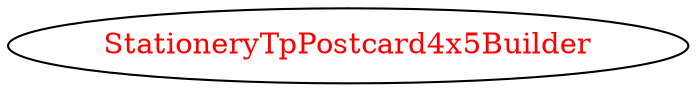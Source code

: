 digraph dependencyGraph {
 concentrate=true;
 ranksep="2.0";
 rankdir="LR"; 
 splines="ortho";
"StationeryTpPostcard4x5Builder" [fontcolor="red"];
}
